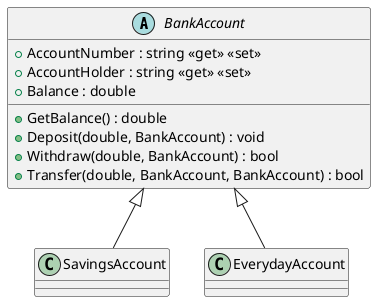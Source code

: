 @startuml
abstract class BankAccount {
    + AccountNumber : string <<get>> <<set>>
    + AccountHolder : string <<get>> <<set>>
    + Balance : double
    + GetBalance() : double
    + Deposit(double, BankAccount) : void
    + Withdraw(double, BankAccount) : bool
    + Transfer(double, BankAccount, BankAccount) : bool
}
class SavingsAccount {
}
class EverydayAccount {
}
BankAccount <|-- SavingsAccount
BankAccount <|-- EverydayAccount
@enduml
